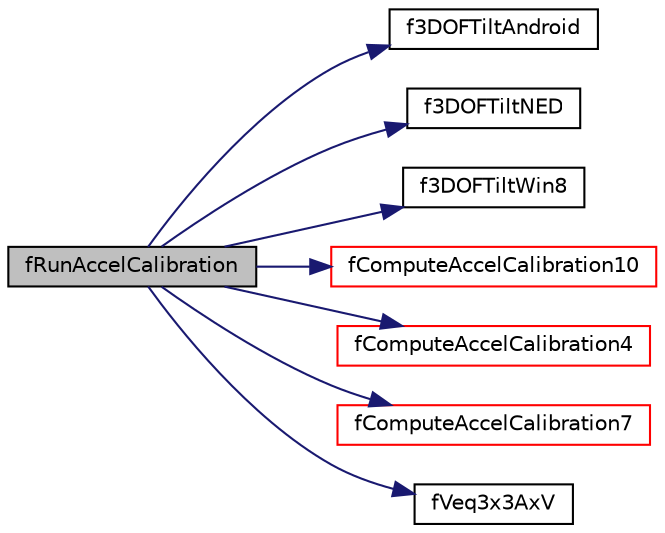 digraph "fRunAccelCalibration"
{
  edge [fontname="Helvetica",fontsize="10",labelfontname="Helvetica",labelfontsize="10"];
  node [fontname="Helvetica",fontsize="10",shape=record];
  rankdir="LR";
  Node50 [label="fRunAccelCalibration",height=0.2,width=0.4,color="black", fillcolor="grey75", style="filled", fontcolor="black"];
  Node50 -> Node51 [color="midnightblue",fontsize="10",style="solid",fontname="Helvetica"];
  Node51 [label="f3DOFTiltAndroid",height=0.2,width=0.4,color="black", fillcolor="white", style="filled",URL="$orientation_8h.html#a480280c72c7243e5c192cab628e0a38d",tooltip="Android accelerometer 3DOF tilt function computing, rotation matrix fR. "];
  Node50 -> Node52 [color="midnightblue",fontsize="10",style="solid",fontname="Helvetica"];
  Node52 [label="f3DOFTiltNED",height=0.2,width=0.4,color="black", fillcolor="white", style="filled",URL="$orientation_8h.html#addec350696b9ab89918808b56292bd9a",tooltip="Aerospace NED accelerometer 3DOF tilt function, computing rotation matrix fR. "];
  Node50 -> Node53 [color="midnightblue",fontsize="10",style="solid",fontname="Helvetica"];
  Node53 [label="f3DOFTiltWin8",height=0.2,width=0.4,color="black", fillcolor="white", style="filled",URL="$orientation_8h.html#a292e27a8f966749f38e5e7936b05e29b",tooltip="Windows 8 accelerometer 3DOF tilt function computing, rotation matrix fR. "];
  Node50 -> Node54 [color="midnightblue",fontsize="10",style="solid",fontname="Helvetica"];
  Node54 [label="fComputeAccelCalibration10",height=0.2,width=0.4,color="red", fillcolor="white", style="filled",URL="$precision_accelerometer_8c.html#a752887e826809837549c391aa3a4cbaf",tooltip="calculate the 10 element calibration from the available measurements "];
  Node50 -> Node60 [color="midnightblue",fontsize="10",style="solid",fontname="Helvetica"];
  Node60 [label="fComputeAccelCalibration4",height=0.2,width=0.4,color="red", fillcolor="white", style="filled",URL="$precision_accelerometer_8c.html#a32c25ed3da9ec249bba57bbb1ab2d091",tooltip="calculate the 4 element calibration from the available measurements "];
  Node50 -> Node63 [color="midnightblue",fontsize="10",style="solid",fontname="Helvetica"];
  Node63 [label="fComputeAccelCalibration7",height=0.2,width=0.4,color="red", fillcolor="white", style="filled",URL="$precision_accelerometer_8c.html#a2f17e091698125acbf0cdb780c2c93da",tooltip="calculate the 7 element calibration from the available measurements "];
  Node50 -> Node65 [color="midnightblue",fontsize="10",style="solid",fontname="Helvetica"];
  Node65 [label="fVeq3x3AxV",height=0.2,width=0.4,color="black", fillcolor="white", style="filled",URL="$matrix_8c.html#ae6e2a4eb7863e79c5e8146dd27f9d608",tooltip="function multiplies the 3x1 vector V by a 3x3 matrix A "];
}
